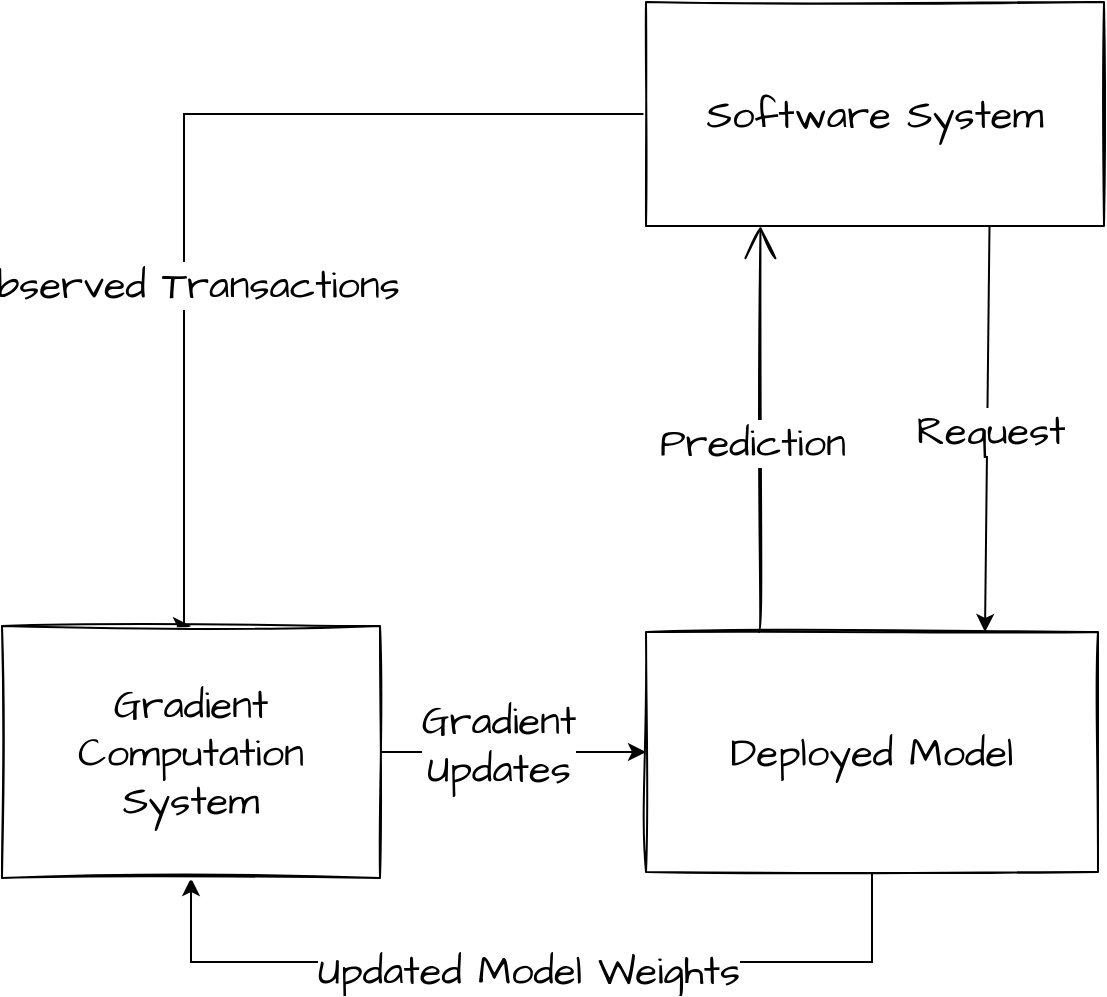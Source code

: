 <mxfile version="15.9.4" type="device"><diagram id="AJxhmnEWcIQVrC-dDNKf" name="Page-1"><mxGraphModel dx="1494" dy="576" grid="0" gridSize="10" guides="1" tooltips="1" connect="1" arrows="1" fold="1" page="0" pageScale="1" pageWidth="850" pageHeight="1100" math="0" shadow="0"><root><mxCell id="0"/><mxCell id="1" parent="0"/><mxCell id="86uQZ5bJG0T0VfdklAD0-6" value="&lt;span style=&quot;font-family: &amp;#34;architects daughter&amp;#34; ; font-size: 20px&quot;&gt;Observed Transactions&lt;/span&gt;" style="edgeStyle=orthogonalEdgeStyle;rounded=0;orthogonalLoop=1;jettySize=auto;html=1;entryX=0.5;entryY=0;entryDx=0;entryDy=0;exitX=0;exitY=0.5;exitDx=0;exitDy=0;" parent="1" source="3juZqLJM_xSQ96g_Ual3-3" target="3juZqLJM_xSQ96g_Ual3-9" edge="1"><mxGeometry x="0.289" relative="1" as="geometry"><mxPoint x="44" y="81" as="sourcePoint"/><Array as="points"><mxPoint x="44" y="94"/></Array><mxPoint as="offset"/></mxGeometry></mxCell><mxCell id="3juZqLJM_xSQ96g_Ual3-3" value="Software System" style="rounded=0;whiteSpace=wrap;html=1;sketch=1;hachureGap=4;pointerEvents=0;fontFamily=Architects Daughter;fontSource=https%3A%2F%2Ffonts.googleapis.com%2Fcss%3Ffamily%3DArchitects%2BDaughter;fontSize=20;" parent="1" vertex="1"><mxGeometry x="275" y="38" width="229" height="112" as="geometry"/></mxCell><mxCell id="mjW7KYDP9pMzRvg84olx-1" style="edgeStyle=orthogonalEdgeStyle;rounded=0;orthogonalLoop=1;jettySize=auto;html=1;exitX=0.5;exitY=1;exitDx=0;exitDy=0;entryX=0.5;entryY=1;entryDx=0;entryDy=0;" edge="1" parent="1" source="3juZqLJM_xSQ96g_Ual3-5" target="3juZqLJM_xSQ96g_Ual3-9"><mxGeometry relative="1" as="geometry"><Array as="points"><mxPoint x="388" y="518"/><mxPoint x="48" y="518"/></Array></mxGeometry></mxCell><mxCell id="mjW7KYDP9pMzRvg84olx-2" value="&lt;span style=&quot;font-family: &amp;#34;architects daughter&amp;#34; ; font-size: 20px&quot;&gt;Updated Model Weights&lt;/span&gt;" style="edgeLabel;html=1;align=center;verticalAlign=middle;resizable=0;points=[];" vertex="1" connectable="0" parent="mjW7KYDP9pMzRvg84olx-1"><mxGeometry x="-0.063" y="5" relative="1" as="geometry"><mxPoint x="-17" y="-1" as="offset"/></mxGeometry></mxCell><mxCell id="3juZqLJM_xSQ96g_Ual3-5" value="Deployed Model" style="rounded=0;whiteSpace=wrap;html=1;sketch=1;hachureGap=4;pointerEvents=0;fontFamily=Architects Daughter;fontSource=https%3A%2F%2Ffonts.googleapis.com%2Fcss%3Ffamily%3DArchitects%2BDaughter;fontSize=20;" parent="1" vertex="1"><mxGeometry x="275" y="353" width="226" height="120" as="geometry"/></mxCell><mxCell id="3juZqLJM_xSQ96g_Ual3-6" value="" style="edgeStyle=none;orthogonalLoop=1;jettySize=auto;html=1;rounded=0;sketch=1;hachureGap=4;fontFamily=Architects Daughter;fontSource=https%3A%2F%2Ffonts.googleapis.com%2Fcss%3Ffamily%3DArchitects%2BDaughter;fontSize=16;endArrow=open;startSize=14;endSize=14;sourcePerimeterSpacing=8;targetPerimeterSpacing=8;curved=1;exitX=0.25;exitY=0;exitDx=0;exitDy=0;entryX=0.25;entryY=1;entryDx=0;entryDy=0;" parent="1" source="3juZqLJM_xSQ96g_Ual3-5" target="3juZqLJM_xSQ96g_Ual3-3" edge="1"><mxGeometry width="120" relative="1" as="geometry"><mxPoint x="245" y="150" as="sourcePoint"/><mxPoint x="365" y="150" as="targetPoint"/><Array as="points"/></mxGeometry></mxCell><mxCell id="3juZqLJM_xSQ96g_Ual3-16" value="Prediction" style="edgeLabel;html=1;align=center;verticalAlign=middle;resizable=0;points=[];fontSize=20;fontFamily=Architects Daughter;" parent="3juZqLJM_xSQ96g_Ual3-6" vertex="1" connectable="0"><mxGeometry x="0.083" y="3" relative="1" as="geometry"><mxPoint x="-1" y="15" as="offset"/></mxGeometry></mxCell><mxCell id="86uQZ5bJG0T0VfdklAD0-7" style="edgeStyle=orthogonalEdgeStyle;rounded=0;orthogonalLoop=1;jettySize=auto;html=1;exitX=1;exitY=0.5;exitDx=0;exitDy=0;entryX=0;entryY=0.5;entryDx=0;entryDy=0;" parent="1" source="3juZqLJM_xSQ96g_Ual3-9" target="3juZqLJM_xSQ96g_Ual3-5" edge="1"><mxGeometry relative="1" as="geometry"/></mxCell><mxCell id="86uQZ5bJG0T0VfdklAD0-8" value="&lt;span style=&quot;font-family: &amp;#34;architects daughter&amp;#34; ; font-size: 20px&quot;&gt;Gradient&lt;br&gt;Updates&lt;/span&gt;" style="edgeLabel;html=1;align=center;verticalAlign=middle;resizable=0;points=[];" parent="86uQZ5bJG0T0VfdklAD0-7" vertex="1" connectable="0"><mxGeometry x="-0.124" y="4" relative="1" as="geometry"><mxPoint as="offset"/></mxGeometry></mxCell><mxCell id="3juZqLJM_xSQ96g_Ual3-9" value="Gradient Computation System" style="rounded=0;whiteSpace=wrap;html=1;sketch=1;hachureGap=4;pointerEvents=0;fontFamily=Architects Daughter;fontSource=https%3A%2F%2Ffonts.googleapis.com%2Fcss%3Ffamily%3DArchitects%2BDaughter;fontSize=20;" parent="1" vertex="1"><mxGeometry x="-47" y="350" width="189" height="126" as="geometry"/></mxCell><mxCell id="86uQZ5bJG0T0VfdklAD0-3" value="" style="endArrow=classic;html=1;rounded=0;entryX=0.75;entryY=0;entryDx=0;entryDy=0;exitX=0.75;exitY=1;exitDx=0;exitDy=0;" parent="1" source="3juZqLJM_xSQ96g_Ual3-3" target="3juZqLJM_xSQ96g_Ual3-5" edge="1"><mxGeometry width="50" height="50" relative="1" as="geometry"><mxPoint x="363" y="146" as="sourcePoint"/><mxPoint x="479" y="283" as="targetPoint"/></mxGeometry></mxCell><mxCell id="86uQZ5bJG0T0VfdklAD0-4" value="&lt;span style=&quot;font-family: &amp;#34;architects daughter&amp;#34; ; font-size: 20px&quot;&gt;Request&lt;/span&gt;" style="edgeLabel;html=1;align=center;verticalAlign=middle;resizable=0;points=[];" parent="86uQZ5bJG0T0VfdklAD0-3" vertex="1" connectable="0"><mxGeometry x="-0.004" y="1" relative="1" as="geometry"><mxPoint y="1" as="offset"/></mxGeometry></mxCell></root></mxGraphModel></diagram></mxfile>